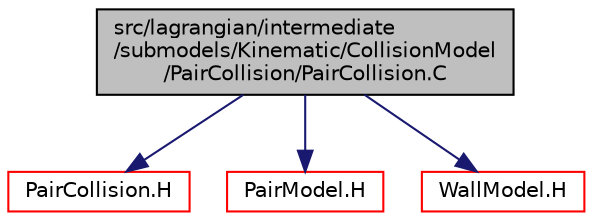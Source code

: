 digraph "src/lagrangian/intermediate/submodels/Kinematic/CollisionModel/PairCollision/PairCollision.C"
{
  bgcolor="transparent";
  edge [fontname="Helvetica",fontsize="10",labelfontname="Helvetica",labelfontsize="10"];
  node [fontname="Helvetica",fontsize="10",shape=record];
  Node1 [label="src/lagrangian/intermediate\l/submodels/Kinematic/CollisionModel\l/PairCollision/PairCollision.C",height=0.2,width=0.4,color="black", fillcolor="grey75", style="filled", fontcolor="black"];
  Node1 -> Node2 [color="midnightblue",fontsize="10",style="solid",fontname="Helvetica"];
  Node2 [label="PairCollision.H",height=0.2,width=0.4,color="red",URL="$a06744.html"];
  Node1 -> Node3 [color="midnightblue",fontsize="10",style="solid",fontname="Helvetica"];
  Node3 [label="PairModel.H",height=0.2,width=0.4,color="red",URL="$a06746.html"];
  Node1 -> Node4 [color="midnightblue",fontsize="10",style="solid",fontname="Helvetica"];
  Node4 [label="WallModel.H",height=0.2,width=0.4,color="red",URL="$a06753.html"];
}
